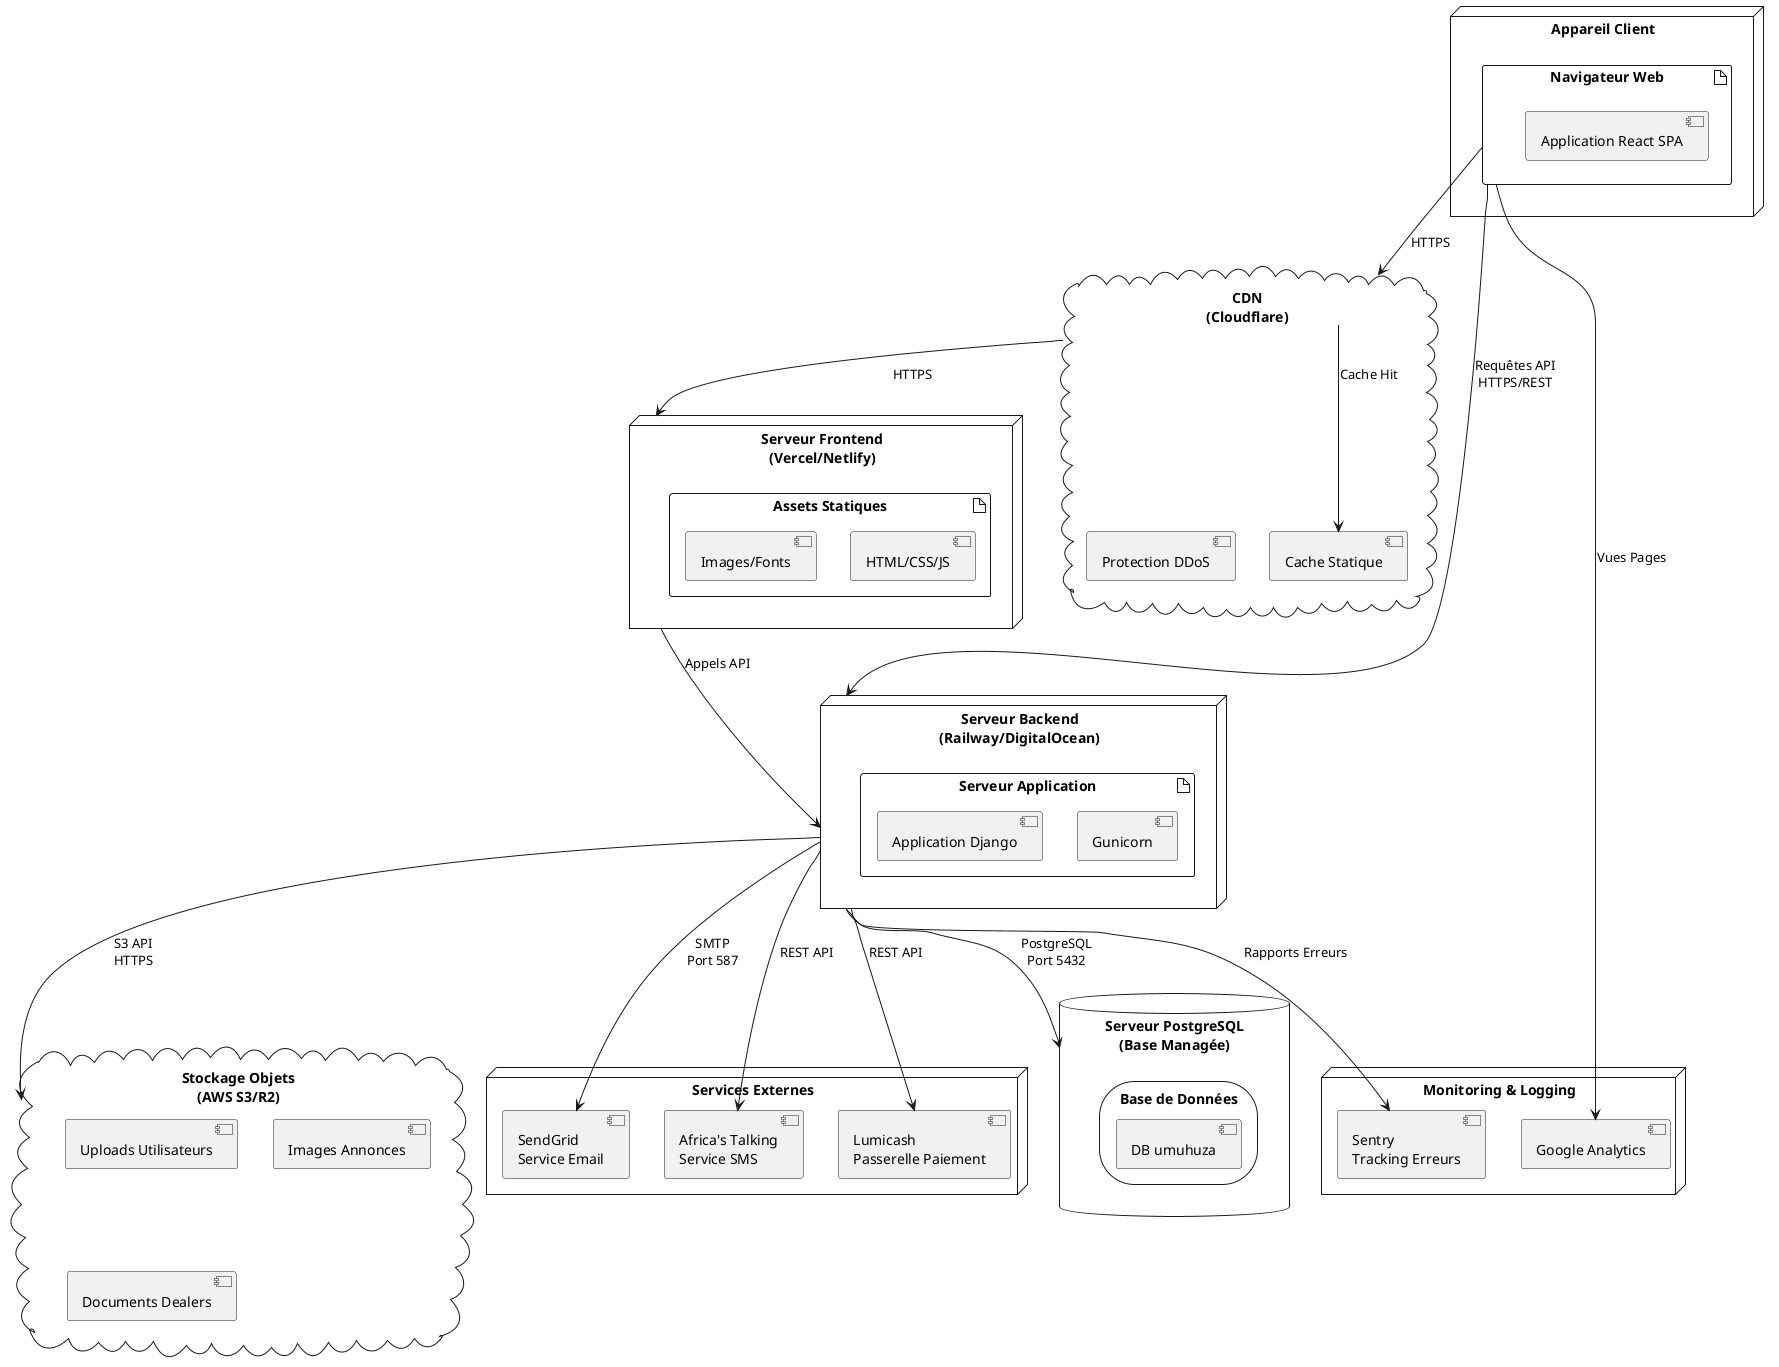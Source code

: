 @startuml diagramme_deploiement

node "Appareil Client" {
    artifact "Navigateur Web" as browser {
        component [Application React SPA] as spa
    }
}

node "Serveur Frontend\n(Vercel/Netlify)" as frontend_server {
    artifact "Assets Statiques" {
        component [HTML/CSS/JS] as static
        component [Images/Fonts] as assets
    }
}

node "Serveur Backend\n(Railway/DigitalOcean)" as backend_server {
    artifact "Serveur Application" {
        component [Gunicorn] as gunicorn
        component [Application Django] as django
    }
}

database "Serveur PostgreSQL\n(Base Managée)" as db_server {
    storage "Base de Données" {
        artifact [DB umuhuza] as db
    }
}

cloud "CDN\n(Cloudflare)" as cdn {
    component [Cache Statique] as cache
    component [Protection DDoS] as ddos
}

cloud "Stockage Objets\n(AWS S3/R2)" as object_storage {
    folder [Uploads Utilisateurs] as uploads
    folder [Images Annonces] as images
    folder [Documents Dealers] as documents
}

node "Services Externes" {
    component [SendGrid\nService Email] as email
    component [Africa's Talking\nService SMS] as sms
    component [Lumicash\nPasserelle Paiement] as payment
}

node "Monitoring & Logging" {
    component [Sentry\nTracking Erreurs] as sentry
    component [Google Analytics] as analytics
}

browser --> cdn : HTTPS
cdn --> frontend_server : HTTPS
cdn --> cache : Cache Hit

browser --> backend_server : Requêtes API\nHTTPS/REST
frontend_server --> backend_server : Appels API

backend_server --> db_server : PostgreSQL\nPort 5432
backend_server --> object_storage : S3 API\nHTTPS
backend_server --> email : SMTP\nPort 587
backend_server --> sms : REST API
backend_server --> payment : REST API

backend_server --> sentry : Rapports Erreurs
browser --> analytics : Vues Pages

@enduml

